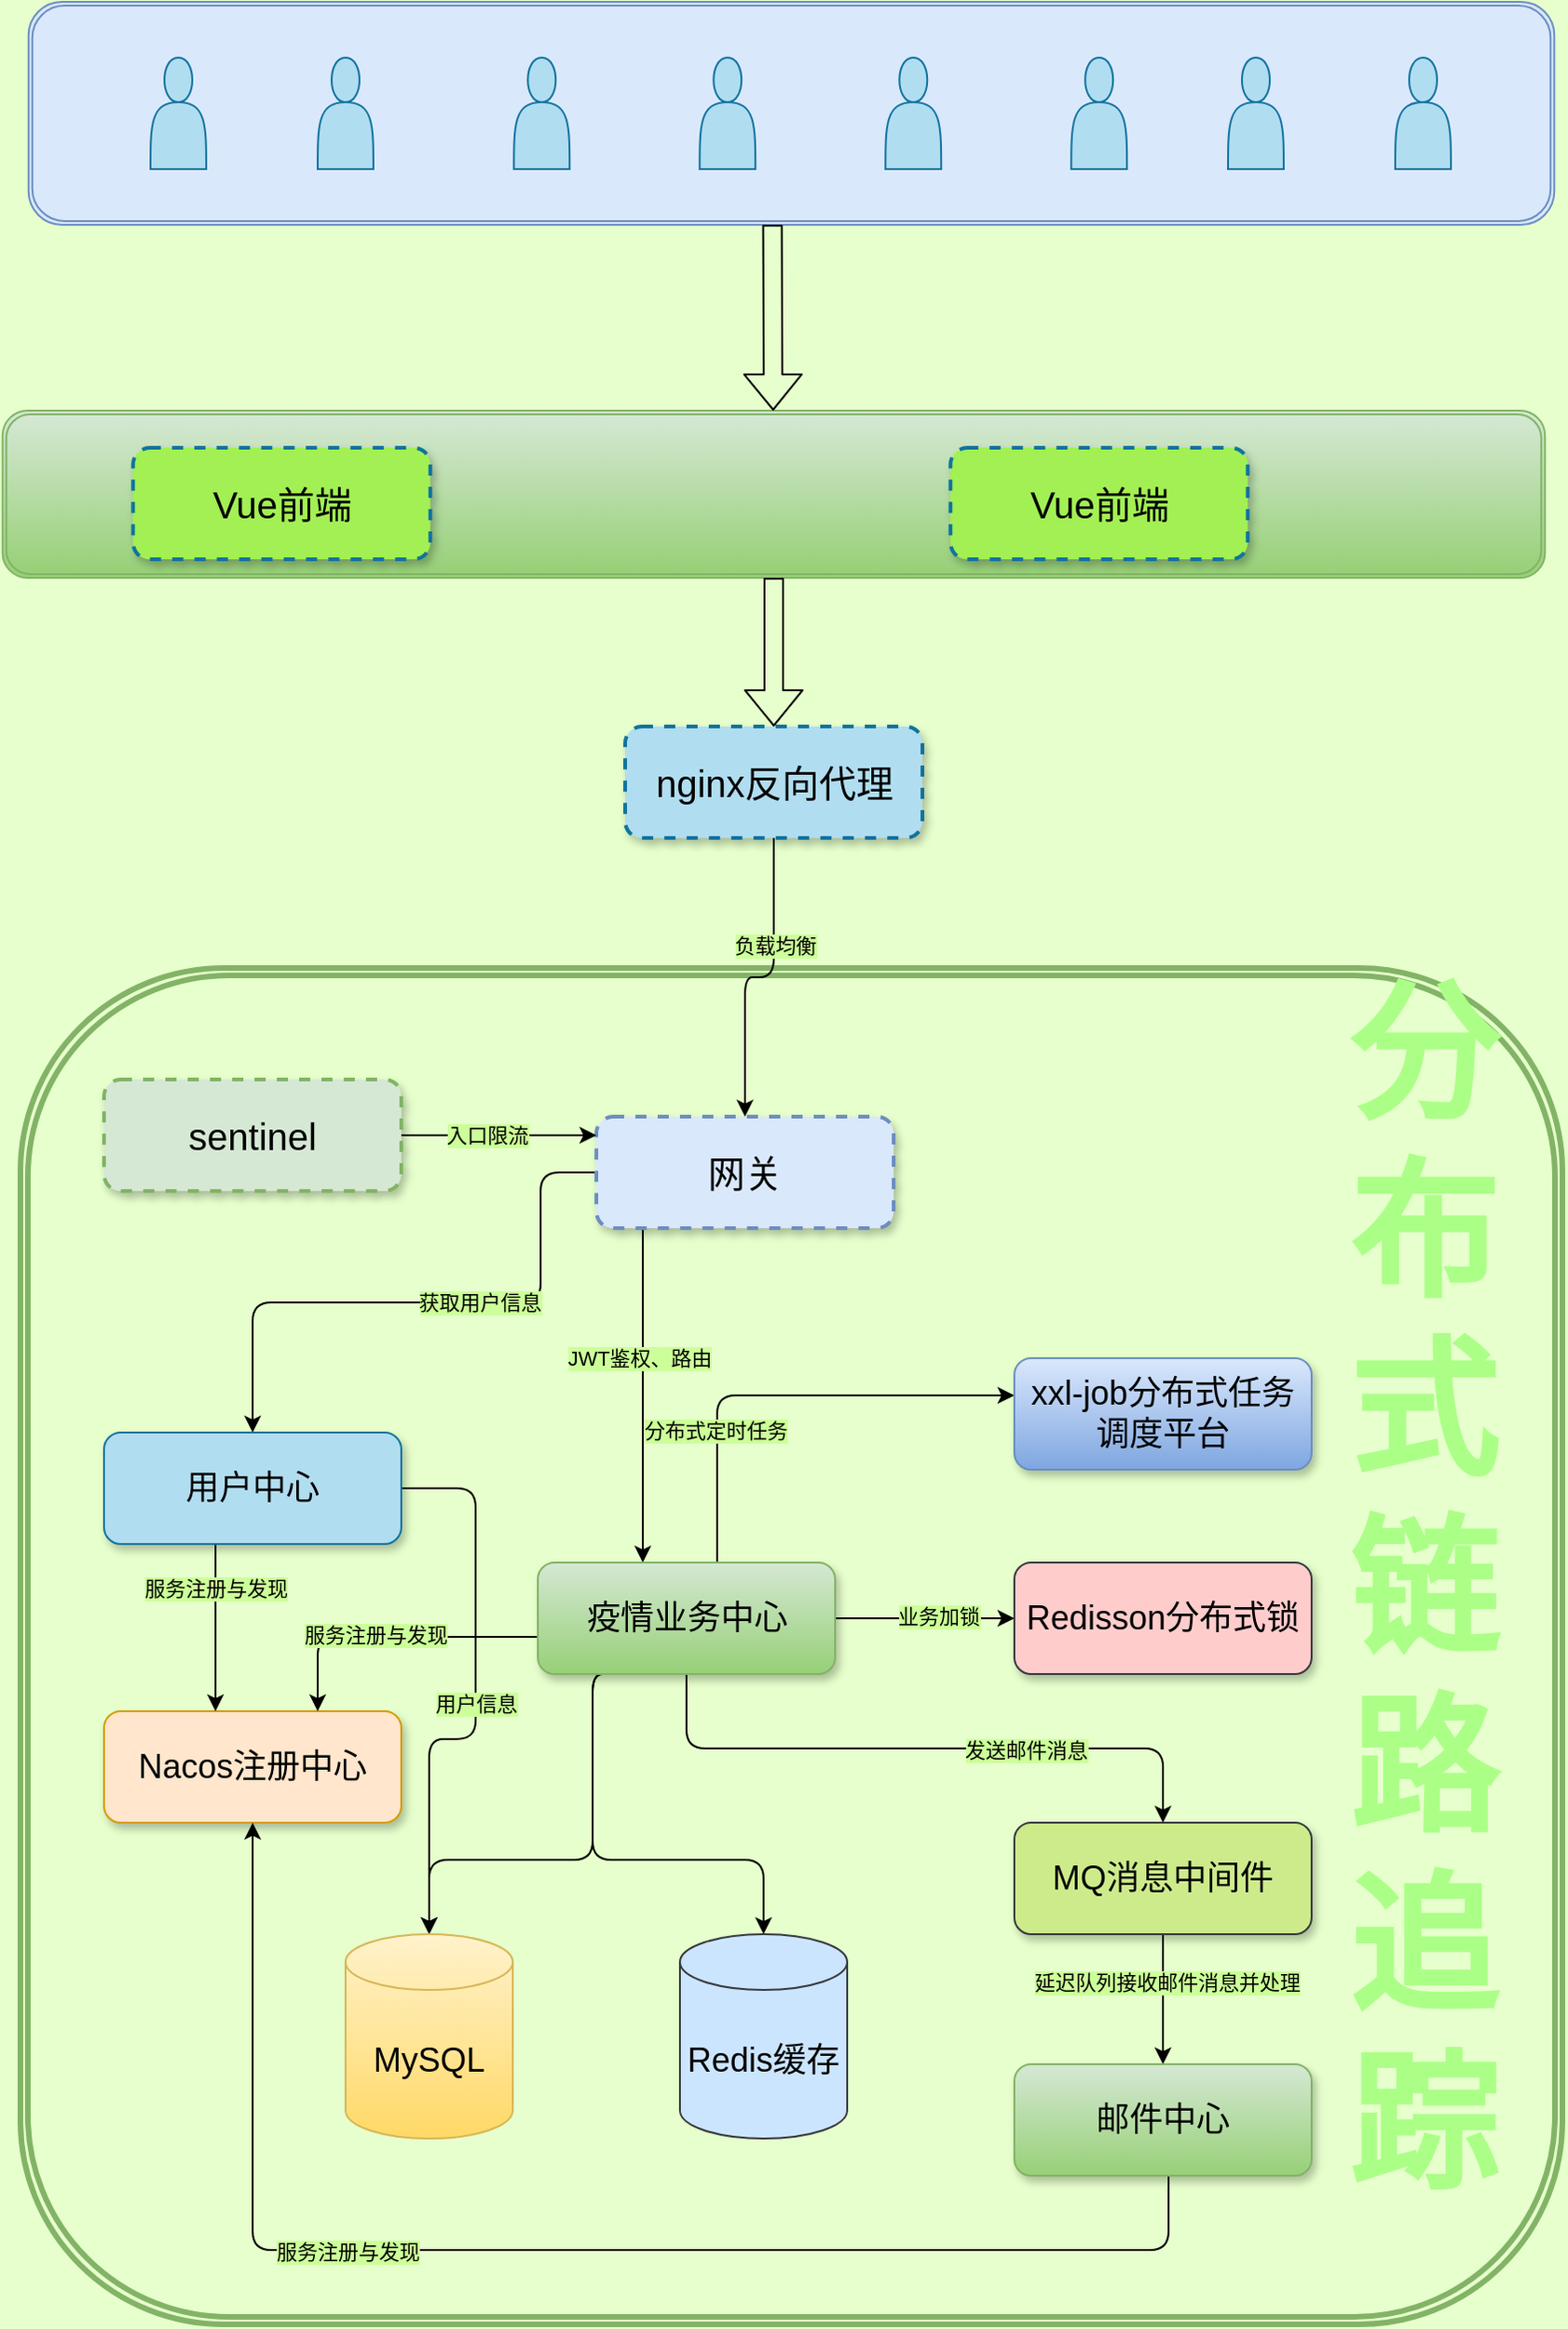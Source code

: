 <mxfile version="16.5.1" type="device"><diagram name="Page-1" id="90a13364-a465-7bf4-72fc-28e22215d7a0"><mxGraphModel dx="1463" dy="909" grid="1" gridSize="10" guides="1" tooltips="1" connect="1" arrows="1" fold="1" page="1" pageScale="1.5" pageWidth="3300" pageHeight="2339" background="#E6FFCC" math="0" shadow="0"><root><mxCell id="0" style=";html=1;"/><mxCell id="1" style=";html=1;" parent="0"/><mxCell id="iGx3WKe6NHCnyDZ6bnm4-70" value="" style="shape=ext;double=1;rounded=1;whiteSpace=wrap;html=1;glass=0;labelBackgroundColor=none;labelBorderColor=none;fontSize=11;fillColor=#E6FFCC;strokeColor=#82b366;strokeWidth=3;" vertex="1" parent="1"><mxGeometry x="660" y="1290" width="830" height="730" as="geometry"/></mxCell><mxCell id="iGx3WKe6NHCnyDZ6bnm4-66" value="" style="shape=ext;double=1;rounded=1;whiteSpace=wrap;html=1;glass=0;labelBackgroundColor=none;labelBorderColor=none;fontSize=11;fillColor=#d5e8d4;strokeColor=#82b366;gradientColor=#97d077;" vertex="1" parent="1"><mxGeometry x="650.37" y="990" width="830.25" height="90" as="geometry"/></mxCell><mxCell id="iGx3WKe6NHCnyDZ6bnm4-54" value="" style="shape=ext;double=1;rounded=1;whiteSpace=wrap;html=1;glass=0;labelBackgroundColor=none;labelBorderColor=none;fontSize=11;fillColor=#dae8fc;strokeColor=#6c8ebf;" vertex="1" parent="1"><mxGeometry x="664.38" y="770" width="821.25" height="120" as="geometry"/></mxCell><mxCell id="iGx3WKe6NHCnyDZ6bnm4-46" value="分布式链路追踪" style="text;strokeColor=none;fillColor=none;fontSize=80;fontStyle=1;verticalAlign=middle;align=center;rounded=1;glass=0;labelBackgroundColor=none;labelPosition=center;verticalLabelPosition=middle;fontColor=#ABFF87;labelBorderColor=none;html=1;whiteSpace=wrap;" vertex="1" parent="1"><mxGeometry x="1340" y="1300" width="150" height="650" as="geometry"/></mxCell><mxCell id="iGx3WKe6NHCnyDZ6bnm4-10" style="edgeStyle=orthogonalEdgeStyle;rounded=1;orthogonalLoop=1;jettySize=auto;html=1;" edge="1" parent="1" source="3a17f1ce550125da-1" target="3a17f1ce550125da-9"><mxGeometry relative="1" as="geometry"><Array as="points"><mxPoint x="995" y="1460"/><mxPoint x="995" y="1460"/></Array></mxGeometry></mxCell><mxCell id="iGx3WKe6NHCnyDZ6bnm4-30" value="JWT鉴权、路由" style="edgeLabel;html=1;align=center;verticalAlign=middle;resizable=0;points=[];labelBackgroundColor=#CCFF99;" vertex="1" connectable="0" parent="iGx3WKe6NHCnyDZ6bnm4-10"><mxGeometry x="-0.221" y="-2" relative="1" as="geometry"><mxPoint as="offset"/></mxGeometry></mxCell><mxCell id="iGx3WKe6NHCnyDZ6bnm4-31" style="edgeStyle=orthogonalEdgeStyle;rounded=1;orthogonalLoop=1;jettySize=auto;html=1;" edge="1" parent="1" source="3a17f1ce550125da-1" target="3a17f1ce550125da-8"><mxGeometry relative="1" as="geometry"><Array as="points"><mxPoint x="940" y="1400"/><mxPoint x="940" y="1470"/><mxPoint x="785" y="1470"/></Array></mxGeometry></mxCell><mxCell id="iGx3WKe6NHCnyDZ6bnm4-32" value="获取用户信息" style="edgeLabel;html=1;align=center;verticalAlign=middle;resizable=0;points=[];labelBackgroundColor=#CCFF99;" vertex="1" connectable="0" parent="iGx3WKe6NHCnyDZ6bnm4-31"><mxGeometry x="-0.18" relative="1" as="geometry"><mxPoint as="offset"/></mxGeometry></mxCell><mxCell id="3a17f1ce550125da-1" value="网关" style="whiteSpace=wrap;html=1;shadow=1;fontSize=20;fillColor=#dae8fc;strokeColor=#6c8ebf;strokeWidth=2;dashed=1;rounded=1;" parent="1" vertex="1"><mxGeometry x="970" y="1370" width="160" height="60" as="geometry"/></mxCell><mxCell id="3a17f1ce550125da-2" value="Nacos注册中心" style="whiteSpace=wrap;html=1;shadow=1;fontSize=18;fillColor=#ffe6cc;strokeColor=#d79b00;rounded=1;" parent="1" vertex="1"><mxGeometry x="705" y="1690" width="160" height="60" as="geometry"/></mxCell><mxCell id="iGx3WKe6NHCnyDZ6bnm4-26" value="" style="edgeStyle=orthogonalEdgeStyle;rounded=1;orthogonalLoop=1;jettySize=auto;html=1;" edge="1" parent="1" source="3a17f1ce550125da-4" target="iGx3WKe6NHCnyDZ6bnm4-13"><mxGeometry relative="1" as="geometry"/></mxCell><mxCell id="iGx3WKe6NHCnyDZ6bnm4-27" value="延迟队列接收邮件消息并处理" style="edgeLabel;html=1;align=center;verticalAlign=middle;resizable=0;points=[];labelBackgroundColor=#CCFF99;" vertex="1" connectable="0" parent="iGx3WKe6NHCnyDZ6bnm4-26"><mxGeometry x="-0.263" y="2" relative="1" as="geometry"><mxPoint as="offset"/></mxGeometry></mxCell><mxCell id="3a17f1ce550125da-4" value="MQ消息中间件" style="whiteSpace=wrap;html=1;shadow=1;fontSize=18;fillColor=#cdeb8b;strokeColor=#36393d;rounded=1;" parent="1" vertex="1"><mxGeometry x="1195" y="1750" width="160" height="60" as="geometry"/></mxCell><mxCell id="3a17f1ce550125da-20" style="edgeStyle=elbowEdgeStyle;rounded=1;html=1;startArrow=none;startFill=0;jettySize=auto;orthogonalLoop=1;fontSize=18;elbow=vertical;" parent="1" source="3a17f1ce550125da-8" target="3a17f1ce550125da-2" edge="1"><mxGeometry relative="1" as="geometry"><Array as="points"><mxPoint x="765" y="1660"/><mxPoint x="835" y="1640"/><mxPoint x="772" y="1614"/></Array></mxGeometry></mxCell><mxCell id="iGx3WKe6NHCnyDZ6bnm4-6" value="服务注册与发现" style="edgeLabel;html=1;align=center;verticalAlign=middle;resizable=0;points=[];labelBackgroundColor=#CCFF99;" vertex="1" connectable="0" parent="3a17f1ce550125da-20"><mxGeometry x="-0.478" relative="1" as="geometry"><mxPoint as="offset"/></mxGeometry></mxCell><mxCell id="iGx3WKe6NHCnyDZ6bnm4-37" style="edgeStyle=orthogonalEdgeStyle;rounded=1;orthogonalLoop=1;jettySize=auto;html=1;entryX=0.5;entryY=0;entryDx=0;entryDy=0;entryPerimeter=0;" edge="1" parent="1" source="3a17f1ce550125da-8" target="iGx3WKe6NHCnyDZ6bnm4-12"><mxGeometry relative="1" as="geometry"><Array as="points"><mxPoint x="905" y="1570"/><mxPoint x="905" y="1705"/><mxPoint x="880" y="1705"/></Array></mxGeometry></mxCell><mxCell id="iGx3WKe6NHCnyDZ6bnm4-38" value="用户信息" style="edgeLabel;html=1;align=center;verticalAlign=middle;resizable=0;points=[];labelBackgroundColor=#CCFF99;" vertex="1" connectable="0" parent="iGx3WKe6NHCnyDZ6bnm4-37"><mxGeometry x="0.019" relative="1" as="geometry"><mxPoint as="offset"/></mxGeometry></mxCell><mxCell id="3a17f1ce550125da-8" value="用户中心" style="whiteSpace=wrap;html=1;shadow=1;fontSize=18;fillColor=#b1ddf0;strokeColor=#10739e;rounded=1;" parent="1" vertex="1"><mxGeometry x="705" y="1540" width="160" height="60" as="geometry"/></mxCell><mxCell id="3a17f1ce550125da-21" style="edgeStyle=elbowEdgeStyle;rounded=1;html=1;startArrow=none;startFill=0;jettySize=auto;orthogonalLoop=1;fontSize=18;elbow=vertical;" parent="1" source="3a17f1ce550125da-9" target="3a17f1ce550125da-2" edge="1"><mxGeometry relative="1" as="geometry"><Array as="points"><mxPoint x="820" y="1650"/><mxPoint x="915" y="1640"/><mxPoint x="825" y="1650"/><mxPoint x="885" y="1630"/><mxPoint x="915" y="1616"/><mxPoint x="805" y="1660"/><mxPoint x="925" y="1616"/><mxPoint x="855" y="1660"/><mxPoint x="1015" y="1650"/><mxPoint x="1045" y="1616"/><mxPoint x="855" y="1670"/><mxPoint x="755" y="1800"/></Array></mxGeometry></mxCell><mxCell id="iGx3WKe6NHCnyDZ6bnm4-5" value="服务注册与发现" style="edgeLabel;align=center;verticalAlign=middle;resizable=0;points=[];labelBackgroundColor=#CCFF99;html=1;" vertex="1" connectable="0" parent="3a17f1ce550125da-21"><mxGeometry x="0.103" y="-1" relative="1" as="geometry"><mxPoint as="offset"/></mxGeometry></mxCell><mxCell id="iGx3WKe6NHCnyDZ6bnm4-16" style="edgeStyle=orthogonalEdgeStyle;rounded=1;orthogonalLoop=1;jettySize=auto;html=1;entryX=0;entryY=0.5;entryDx=0;entryDy=0;" edge="1" parent="1" source="3a17f1ce550125da-9" target="iGx3WKe6NHCnyDZ6bnm4-7"><mxGeometry relative="1" as="geometry"/></mxCell><mxCell id="iGx3WKe6NHCnyDZ6bnm4-17" value="业务加锁" style="edgeLabel;html=1;align=center;verticalAlign=middle;resizable=0;points=[];labelBackgroundColor=#CCFF99;" vertex="1" connectable="0" parent="iGx3WKe6NHCnyDZ6bnm4-16"><mxGeometry x="0.142" y="1" relative="1" as="geometry"><mxPoint as="offset"/></mxGeometry></mxCell><mxCell id="iGx3WKe6NHCnyDZ6bnm4-24" style="edgeStyle=orthogonalEdgeStyle;rounded=1;orthogonalLoop=1;jettySize=auto;html=1;exitX=0.5;exitY=1;exitDx=0;exitDy=0;" edge="1" parent="1" source="3a17f1ce550125da-9" target="3a17f1ce550125da-4"><mxGeometry relative="1" as="geometry"/></mxCell><mxCell id="iGx3WKe6NHCnyDZ6bnm4-25" value="发送邮件消息" style="edgeLabel;html=1;align=center;verticalAlign=middle;resizable=0;points=[];labelBackgroundColor=#CCFF99;" vertex="1" connectable="0" parent="iGx3WKe6NHCnyDZ6bnm4-24"><mxGeometry x="0.32" y="-1" relative="1" as="geometry"><mxPoint as="offset"/></mxGeometry></mxCell><mxCell id="iGx3WKe6NHCnyDZ6bnm4-28" style="edgeStyle=orthogonalEdgeStyle;rounded=1;orthogonalLoop=1;jettySize=auto;html=1;" edge="1" parent="1" source="3a17f1ce550125da-9" target="3a17f1ce550125da-11"><mxGeometry relative="1" as="geometry"><Array as="points"><mxPoint x="1035" y="1520"/></Array></mxGeometry></mxCell><mxCell id="iGx3WKe6NHCnyDZ6bnm4-29" value="分布式定时任务" style="edgeLabel;html=1;align=center;verticalAlign=middle;resizable=0;points=[];labelBackgroundColor=#CCFF99;" vertex="1" connectable="0" parent="iGx3WKe6NHCnyDZ6bnm4-28"><mxGeometry x="-0.428" y="1" relative="1" as="geometry"><mxPoint as="offset"/></mxGeometry></mxCell><mxCell id="iGx3WKe6NHCnyDZ6bnm4-33" style="edgeStyle=orthogonalEdgeStyle;rounded=1;orthogonalLoop=1;jettySize=auto;html=1;exitX=0.25;exitY=1;exitDx=0;exitDy=0;" edge="1" parent="1" source="3a17f1ce550125da-9" target="iGx3WKe6NHCnyDZ6bnm4-12"><mxGeometry relative="1" as="geometry"><Array as="points"><mxPoint x="968" y="1770"/><mxPoint x="880" y="1770"/></Array></mxGeometry></mxCell><mxCell id="iGx3WKe6NHCnyDZ6bnm4-36" style="edgeStyle=orthogonalEdgeStyle;rounded=1;orthogonalLoop=1;jettySize=auto;html=1;exitX=0.25;exitY=1;exitDx=0;exitDy=0;entryX=0.5;entryY=0;entryDx=0;entryDy=0;entryPerimeter=0;" edge="1" parent="1" source="3a17f1ce550125da-9" target="iGx3WKe6NHCnyDZ6bnm4-11"><mxGeometry relative="1" as="geometry"><Array as="points"><mxPoint x="968" y="1770"/><mxPoint x="1060" y="1770"/></Array></mxGeometry></mxCell><mxCell id="3a17f1ce550125da-9" value="疫情业务中心" style="whiteSpace=wrap;html=1;shadow=1;fontSize=18;fillColor=#d5e8d4;strokeColor=#82b366;rounded=1;gradientColor=#97d077;" parent="1" vertex="1"><mxGeometry x="938.5" y="1610" width="160" height="60" as="geometry"/></mxCell><mxCell id="3a17f1ce550125da-11" value="xxl-job分布式任务调度平台" style="whiteSpace=wrap;html=1;shadow=1;fontSize=18;fillColor=#dae8fc;strokeColor=#6c8ebf;glass=0;rounded=1;gradientColor=#7ea6e0;" parent="1" vertex="1"><mxGeometry x="1195" y="1500" width="160" height="60" as="geometry"/></mxCell><mxCell id="iGx3WKe6NHCnyDZ6bnm4-7" value="Redisson分布式锁" style="whiteSpace=wrap;html=1;shadow=1;fontSize=18;fillColor=#ffcccc;strokeColor=#36393d;rounded=1;" vertex="1" parent="1"><mxGeometry x="1195" y="1610" width="160" height="60" as="geometry"/></mxCell><mxCell id="iGx3WKe6NHCnyDZ6bnm4-11" value="&lt;span style=&quot;font-size: 18px&quot;&gt;Redis缓存&lt;/span&gt;" style="shape=cylinder3;whiteSpace=wrap;html=1;boundedLbl=1;backgroundOutline=1;size=15;rounded=1;glass=0;fillColor=#cce5ff;strokeColor=#36393d;" vertex="1" parent="1"><mxGeometry x="1015" y="1810" width="90" height="110" as="geometry"/></mxCell><mxCell id="iGx3WKe6NHCnyDZ6bnm4-12" value="&lt;span style=&quot;font-size: 18px&quot;&gt;MySQL&lt;/span&gt;" style="shape=cylinder3;whiteSpace=wrap;html=1;boundedLbl=1;backgroundOutline=1;size=15;rounded=1;glass=0;fillColor=#fff2cc;gradientColor=#ffd966;strokeColor=#d6b656;" vertex="1" parent="1"><mxGeometry x="835" y="1810" width="90" height="110" as="geometry"/></mxCell><mxCell id="iGx3WKe6NHCnyDZ6bnm4-14" style="edgeStyle=orthogonalEdgeStyle;rounded=1;orthogonalLoop=1;jettySize=auto;html=1;entryX=0.5;entryY=1;entryDx=0;entryDy=0;" edge="1" parent="1" source="iGx3WKe6NHCnyDZ6bnm4-13" target="3a17f1ce550125da-2"><mxGeometry relative="1" as="geometry"><Array as="points"><mxPoint x="1278" y="1980"/><mxPoint x="785" y="1980"/></Array></mxGeometry></mxCell><mxCell id="iGx3WKe6NHCnyDZ6bnm4-15" value="服务注册与发现" style="edgeLabel;html=1;align=center;verticalAlign=middle;resizable=0;points=[];labelBackgroundColor=#CCFF99;" vertex="1" connectable="0" parent="iGx3WKe6NHCnyDZ6bnm4-14"><mxGeometry x="0.264" y="1" relative="1" as="geometry"><mxPoint as="offset"/></mxGeometry></mxCell><mxCell id="iGx3WKe6NHCnyDZ6bnm4-13" value="邮件中心" style="whiteSpace=wrap;html=1;shadow=1;fontSize=18;fillColor=#d5e8d4;strokeColor=#82b366;rounded=1;gradientColor=#97d077;" vertex="1" parent="1"><mxGeometry x="1195" y="1880" width="160" height="60" as="geometry"/></mxCell><mxCell id="iGx3WKe6NHCnyDZ6bnm4-40" style="edgeStyle=orthogonalEdgeStyle;rounded=1;orthogonalLoop=1;jettySize=auto;html=1;" edge="1" parent="1" source="iGx3WKe6NHCnyDZ6bnm4-39" target="3a17f1ce550125da-1"><mxGeometry relative="1" as="geometry"><Array as="points"><mxPoint x="785" y="1400"/></Array></mxGeometry></mxCell><mxCell id="iGx3WKe6NHCnyDZ6bnm4-41" value="入口限流" style="edgeLabel;html=1;align=center;verticalAlign=middle;resizable=0;points=[];labelBackgroundColor=#CCFF99;" vertex="1" connectable="0" parent="iGx3WKe6NHCnyDZ6bnm4-40"><mxGeometry x="-0.342" relative="1" as="geometry"><mxPoint x="11" as="offset"/></mxGeometry></mxCell><mxCell id="iGx3WKe6NHCnyDZ6bnm4-39" value="sentinel" style="whiteSpace=wrap;html=1;shadow=1;fontSize=20;fillColor=#d5e8d4;strokeColor=#82b366;strokeWidth=2;dashed=1;rounded=1;" vertex="1" parent="1"><mxGeometry x="705" y="1350" width="160" height="60" as="geometry"/></mxCell><mxCell id="iGx3WKe6NHCnyDZ6bnm4-48" style="edgeStyle=orthogonalEdgeStyle;rounded=1;orthogonalLoop=1;jettySize=auto;html=1;fontSize=80;fontColor=#ABFF87;" edge="1" parent="1" source="iGx3WKe6NHCnyDZ6bnm4-47" target="3a17f1ce550125da-1"><mxGeometry relative="1" as="geometry"><mxPoint x="1061" y="1350" as="targetPoint"/><Array as="points"/></mxGeometry></mxCell><mxCell id="iGx3WKe6NHCnyDZ6bnm4-49" value="负载均衡" style="edgeLabel;html=1;align=center;verticalAlign=middle;resizable=0;points=[];fontSize=11;fontColor=default;labelBackgroundColor=#CCFF99;" vertex="1" connectable="0" parent="iGx3WKe6NHCnyDZ6bnm4-48"><mxGeometry x="-0.297" relative="1" as="geometry"><mxPoint as="offset"/></mxGeometry></mxCell><mxCell id="iGx3WKe6NHCnyDZ6bnm4-47" value="nginx反向代理" style="whiteSpace=wrap;html=1;shadow=1;fontSize=20;fillColor=#b1ddf0;strokeColor=#10739e;strokeWidth=2;dashed=1;rounded=1;" vertex="1" parent="1"><mxGeometry x="985.5" y="1160" width="160" height="60" as="geometry"/></mxCell><mxCell id="iGx3WKe6NHCnyDZ6bnm4-50" value="Vue前端" style="whiteSpace=wrap;html=1;shadow=1;fontSize=20;fillColor=#A2F054;strokeColor=#10739e;strokeWidth=2;dashed=1;rounded=1;" vertex="1" parent="1"><mxGeometry x="720.62" y="1010" width="160" height="60" as="geometry"/></mxCell><mxCell id="iGx3WKe6NHCnyDZ6bnm4-52" value="" style="shape=actor;whiteSpace=wrap;html=1;rounded=1;glass=0;labelBackgroundColor=none;labelBorderColor=none;fontSize=11;fillColor=#b1ddf0;strokeColor=#10739e;" vertex="1" parent="1"><mxGeometry x="730" y="800" width="30" height="60" as="geometry"/></mxCell><mxCell id="iGx3WKe6NHCnyDZ6bnm4-56" value="" style="shape=actor;whiteSpace=wrap;html=1;rounded=1;glass=0;labelBackgroundColor=none;labelBorderColor=none;fontSize=11;fillColor=#b1ddf0;strokeColor=#10739e;" vertex="1" parent="1"><mxGeometry x="925.62" y="800" width="30" height="60" as="geometry"/></mxCell><mxCell id="iGx3WKe6NHCnyDZ6bnm4-57" value="" style="shape=actor;whiteSpace=wrap;html=1;rounded=1;glass=0;labelBackgroundColor=none;labelBorderColor=none;fontSize=11;fillColor=#b1ddf0;strokeColor=#10739e;" vertex="1" parent="1"><mxGeometry x="1025.62" y="800" width="30" height="60" as="geometry"/></mxCell><mxCell id="iGx3WKe6NHCnyDZ6bnm4-58" value="" style="shape=actor;whiteSpace=wrap;html=1;rounded=1;glass=0;labelBackgroundColor=none;labelBorderColor=none;fontSize=11;fillColor=#b1ddf0;strokeColor=#10739e;" vertex="1" parent="1"><mxGeometry x="1125.62" y="800" width="30" height="60" as="geometry"/></mxCell><mxCell id="iGx3WKe6NHCnyDZ6bnm4-59" value="" style="shape=actor;whiteSpace=wrap;html=1;rounded=1;glass=0;labelBackgroundColor=none;labelBorderColor=none;fontSize=11;fillColor=#b1ddf0;strokeColor=#10739e;" vertex="1" parent="1"><mxGeometry x="1225.62" y="800" width="30" height="60" as="geometry"/></mxCell><mxCell id="iGx3WKe6NHCnyDZ6bnm4-60" value="" style="shape=actor;whiteSpace=wrap;html=1;rounded=1;glass=0;labelBackgroundColor=none;labelBorderColor=none;fontSize=11;fillColor=#b1ddf0;strokeColor=#10739e;" vertex="1" parent="1"><mxGeometry x="1400" y="800" width="30" height="60" as="geometry"/></mxCell><mxCell id="iGx3WKe6NHCnyDZ6bnm4-62" value="" style="shape=actor;whiteSpace=wrap;html=1;rounded=1;glass=0;labelBackgroundColor=none;labelBorderColor=none;fontSize=11;fillColor=#b1ddf0;strokeColor=#10739e;" vertex="1" parent="1"><mxGeometry x="820" y="800" width="30" height="60" as="geometry"/></mxCell><mxCell id="iGx3WKe6NHCnyDZ6bnm4-64" value="Vue前端" style="whiteSpace=wrap;html=1;shadow=1;fontSize=20;fillColor=#A2F054;strokeColor=#10739e;strokeWidth=2;dashed=1;rounded=1;" vertex="1" parent="1"><mxGeometry x="1160.62" y="1010" width="160" height="60" as="geometry"/></mxCell><mxCell id="iGx3WKe6NHCnyDZ6bnm4-73" value="" style="shape=flexArrow;endArrow=classic;html=1;rounded=1;fontSize=11;fontColor=default;" edge="1" parent="1" source="iGx3WKe6NHCnyDZ6bnm4-66" target="iGx3WKe6NHCnyDZ6bnm4-47"><mxGeometry width="50" height="50" relative="1" as="geometry"><mxPoint x="1040" y="1150" as="sourcePoint"/><mxPoint x="1090" y="1100" as="targetPoint"/></mxGeometry></mxCell><mxCell id="iGx3WKe6NHCnyDZ6bnm4-74" value="" style="shape=flexArrow;endArrow=classic;html=1;rounded=1;fontSize=11;fontColor=default;" edge="1" parent="1"><mxGeometry width="50" height="50" relative="1" as="geometry"><mxPoint x="1064.786" y="890" as="sourcePoint"/><mxPoint x="1065.17" y="990" as="targetPoint"/></mxGeometry></mxCell><mxCell id="iGx3WKe6NHCnyDZ6bnm4-77" value="" style="shape=actor;whiteSpace=wrap;html=1;rounded=1;glass=0;labelBackgroundColor=none;labelBorderColor=none;fontSize=11;fillColor=#b1ddf0;strokeColor=#10739e;" vertex="1" parent="1"><mxGeometry x="1310" y="800" width="30" height="60" as="geometry"/></mxCell></root></mxGraphModel></diagram></mxfile>
